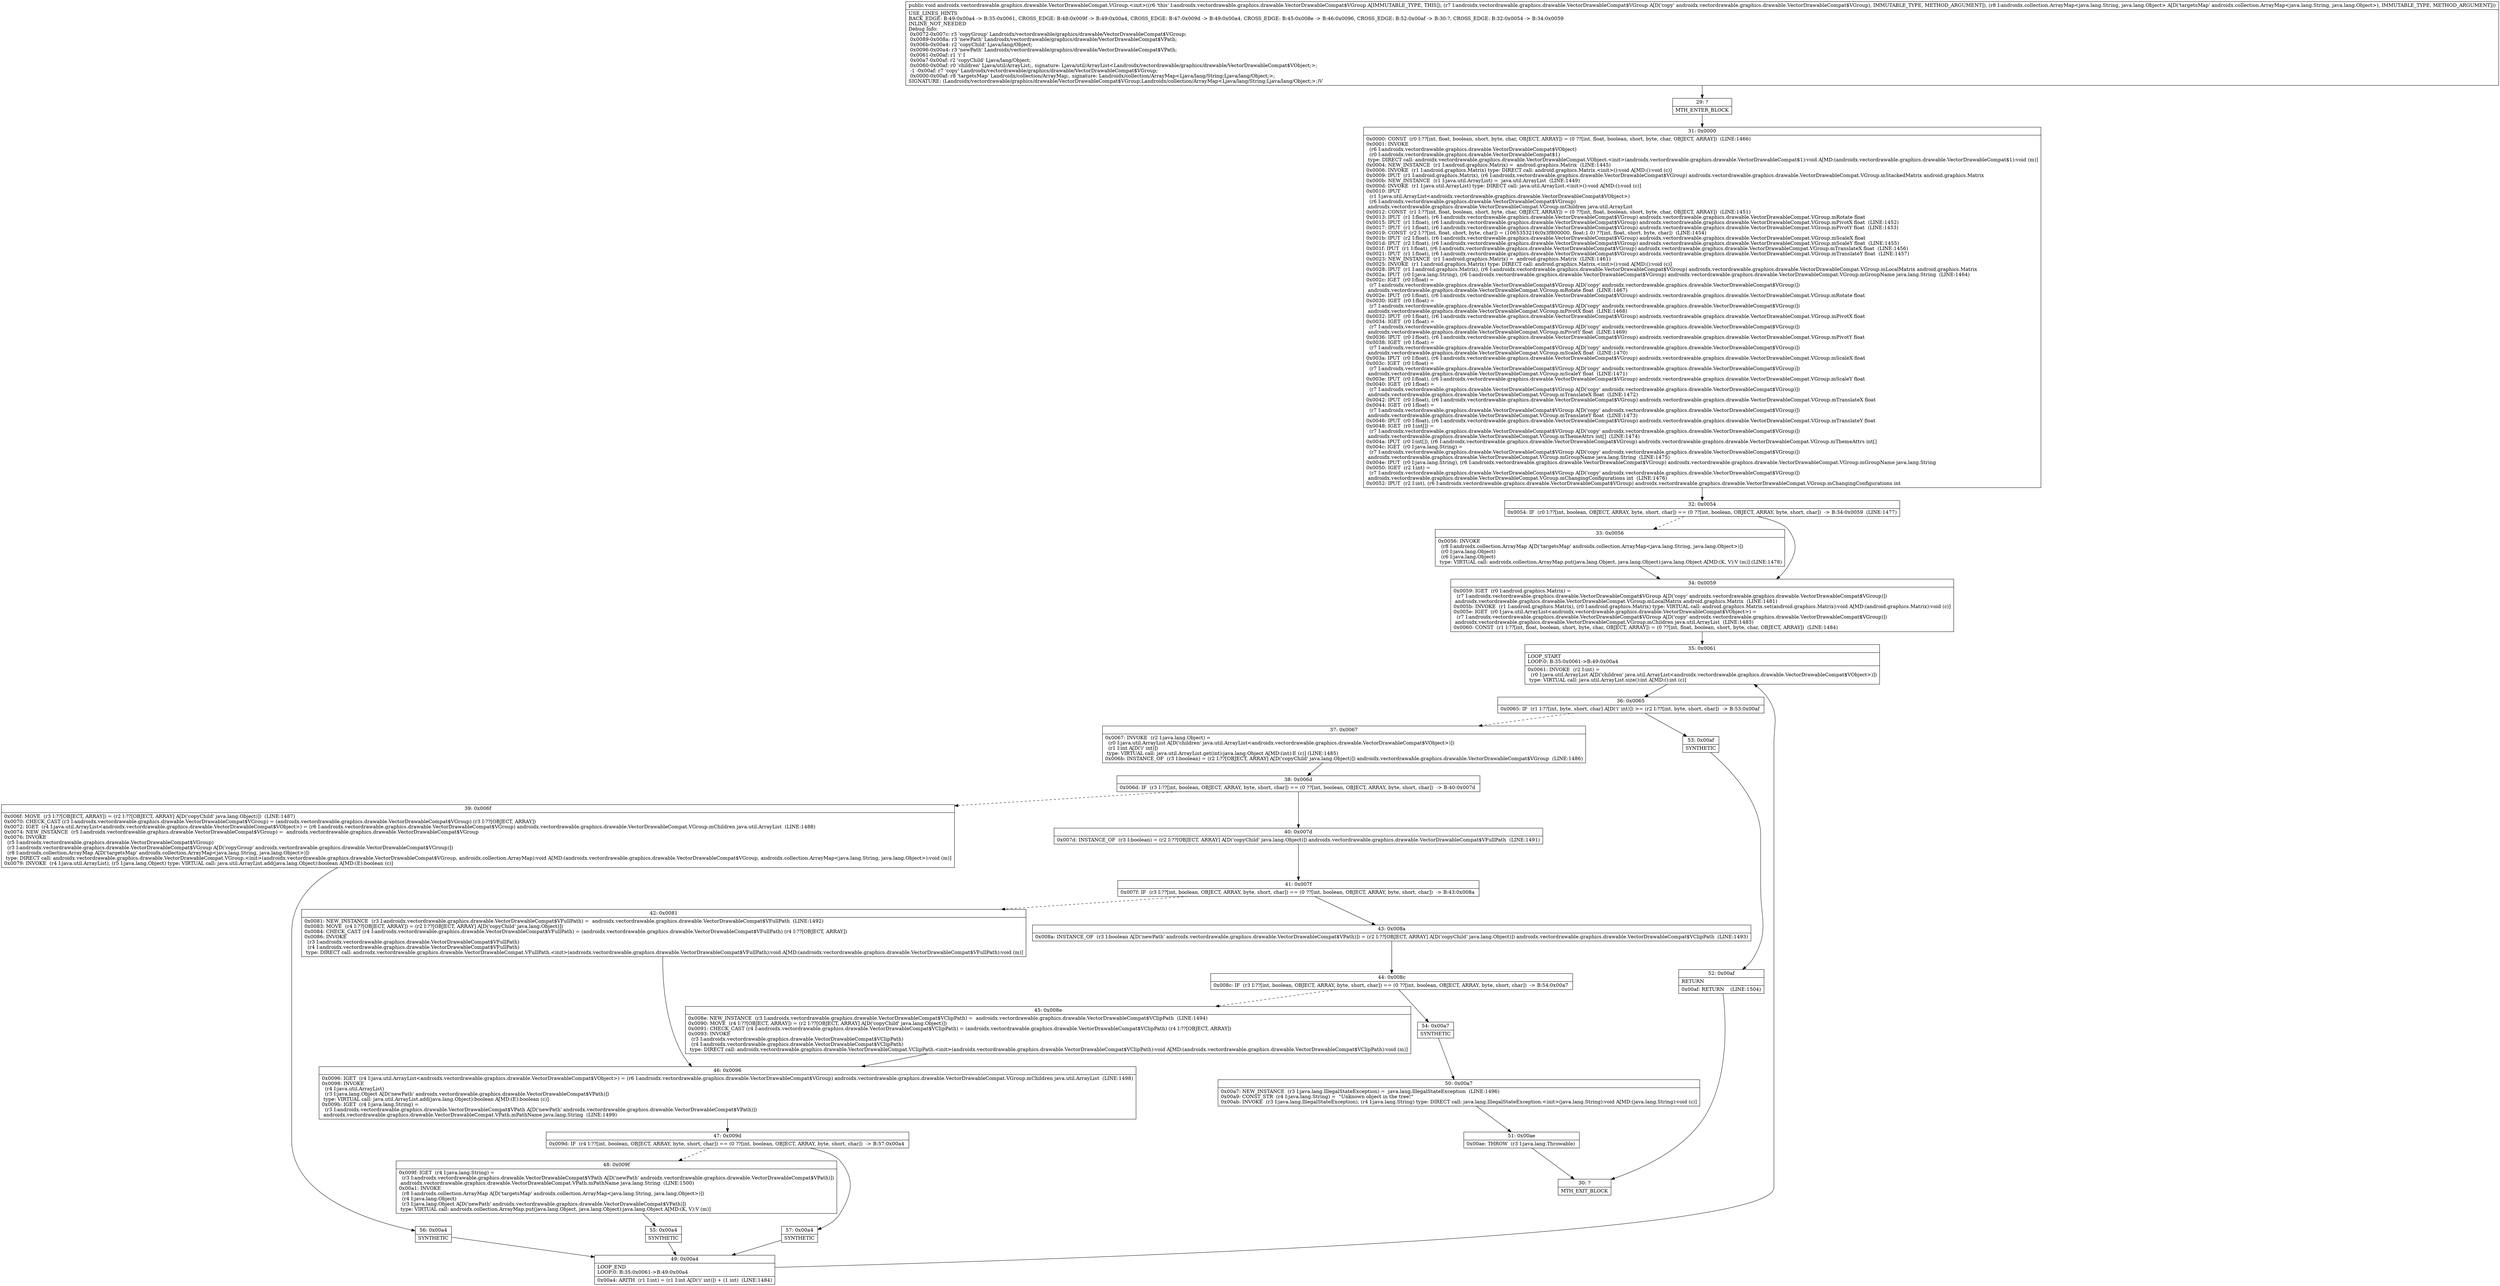 digraph "CFG forandroidx.vectordrawable.graphics.drawable.VectorDrawableCompat.VGroup.\<init\>(Landroidx\/vectordrawable\/graphics\/drawable\/VectorDrawableCompat$VGroup;Landroidx\/collection\/ArrayMap;)V" {
Node_29 [shape=record,label="{29\:\ ?|MTH_ENTER_BLOCK\l}"];
Node_31 [shape=record,label="{31\:\ 0x0000|0x0000: CONST  (r0 I:??[int, float, boolean, short, byte, char, OBJECT, ARRAY]) = (0 ??[int, float, boolean, short, byte, char, OBJECT, ARRAY])  (LINE:1466)\l0x0001: INVOKE  \l  (r6 I:androidx.vectordrawable.graphics.drawable.VectorDrawableCompat$VObject)\l  (r0 I:androidx.vectordrawable.graphics.drawable.VectorDrawableCompat$1)\l type: DIRECT call: androidx.vectordrawable.graphics.drawable.VectorDrawableCompat.VObject.\<init\>(androidx.vectordrawable.graphics.drawable.VectorDrawableCompat$1):void A[MD:(androidx.vectordrawable.graphics.drawable.VectorDrawableCompat$1):void (m)]\l0x0004: NEW_INSTANCE  (r1 I:android.graphics.Matrix) =  android.graphics.Matrix  (LINE:1445)\l0x0006: INVOKE  (r1 I:android.graphics.Matrix) type: DIRECT call: android.graphics.Matrix.\<init\>():void A[MD:():void (c)]\l0x0009: IPUT  (r1 I:android.graphics.Matrix), (r6 I:androidx.vectordrawable.graphics.drawable.VectorDrawableCompat$VGroup) androidx.vectordrawable.graphics.drawable.VectorDrawableCompat.VGroup.mStackedMatrix android.graphics.Matrix \l0x000b: NEW_INSTANCE  (r1 I:java.util.ArrayList) =  java.util.ArrayList  (LINE:1449)\l0x000d: INVOKE  (r1 I:java.util.ArrayList) type: DIRECT call: java.util.ArrayList.\<init\>():void A[MD:():void (c)]\l0x0010: IPUT  \l  (r1 I:java.util.ArrayList\<androidx.vectordrawable.graphics.drawable.VectorDrawableCompat$VObject\>)\l  (r6 I:androidx.vectordrawable.graphics.drawable.VectorDrawableCompat$VGroup)\l androidx.vectordrawable.graphics.drawable.VectorDrawableCompat.VGroup.mChildren java.util.ArrayList \l0x0012: CONST  (r1 I:??[int, float, boolean, short, byte, char, OBJECT, ARRAY]) = (0 ??[int, float, boolean, short, byte, char, OBJECT, ARRAY])  (LINE:1451)\l0x0013: IPUT  (r1 I:float), (r6 I:androidx.vectordrawable.graphics.drawable.VectorDrawableCompat$VGroup) androidx.vectordrawable.graphics.drawable.VectorDrawableCompat.VGroup.mRotate float \l0x0015: IPUT  (r1 I:float), (r6 I:androidx.vectordrawable.graphics.drawable.VectorDrawableCompat$VGroup) androidx.vectordrawable.graphics.drawable.VectorDrawableCompat.VGroup.mPivotX float  (LINE:1452)\l0x0017: IPUT  (r1 I:float), (r6 I:androidx.vectordrawable.graphics.drawable.VectorDrawableCompat$VGroup) androidx.vectordrawable.graphics.drawable.VectorDrawableCompat.VGroup.mPivotY float  (LINE:1453)\l0x0019: CONST  (r2 I:??[int, float, short, byte, char]) = (1065353216(0x3f800000, float:1.0) ??[int, float, short, byte, char])  (LINE:1454)\l0x001b: IPUT  (r2 I:float), (r6 I:androidx.vectordrawable.graphics.drawable.VectorDrawableCompat$VGroup) androidx.vectordrawable.graphics.drawable.VectorDrawableCompat.VGroup.mScaleX float \l0x001d: IPUT  (r2 I:float), (r6 I:androidx.vectordrawable.graphics.drawable.VectorDrawableCompat$VGroup) androidx.vectordrawable.graphics.drawable.VectorDrawableCompat.VGroup.mScaleY float  (LINE:1455)\l0x001f: IPUT  (r1 I:float), (r6 I:androidx.vectordrawable.graphics.drawable.VectorDrawableCompat$VGroup) androidx.vectordrawable.graphics.drawable.VectorDrawableCompat.VGroup.mTranslateX float  (LINE:1456)\l0x0021: IPUT  (r1 I:float), (r6 I:androidx.vectordrawable.graphics.drawable.VectorDrawableCompat$VGroup) androidx.vectordrawable.graphics.drawable.VectorDrawableCompat.VGroup.mTranslateY float  (LINE:1457)\l0x0023: NEW_INSTANCE  (r1 I:android.graphics.Matrix) =  android.graphics.Matrix  (LINE:1461)\l0x0025: INVOKE  (r1 I:android.graphics.Matrix) type: DIRECT call: android.graphics.Matrix.\<init\>():void A[MD:():void (c)]\l0x0028: IPUT  (r1 I:android.graphics.Matrix), (r6 I:androidx.vectordrawable.graphics.drawable.VectorDrawableCompat$VGroup) androidx.vectordrawable.graphics.drawable.VectorDrawableCompat.VGroup.mLocalMatrix android.graphics.Matrix \l0x002a: IPUT  (r0 I:java.lang.String), (r6 I:androidx.vectordrawable.graphics.drawable.VectorDrawableCompat$VGroup) androidx.vectordrawable.graphics.drawable.VectorDrawableCompat.VGroup.mGroupName java.lang.String  (LINE:1464)\l0x002c: IGET  (r0 I:float) = \l  (r7 I:androidx.vectordrawable.graphics.drawable.VectorDrawableCompat$VGroup A[D('copy' androidx.vectordrawable.graphics.drawable.VectorDrawableCompat$VGroup)])\l androidx.vectordrawable.graphics.drawable.VectorDrawableCompat.VGroup.mRotate float  (LINE:1467)\l0x002e: IPUT  (r0 I:float), (r6 I:androidx.vectordrawable.graphics.drawable.VectorDrawableCompat$VGroup) androidx.vectordrawable.graphics.drawable.VectorDrawableCompat.VGroup.mRotate float \l0x0030: IGET  (r0 I:float) = \l  (r7 I:androidx.vectordrawable.graphics.drawable.VectorDrawableCompat$VGroup A[D('copy' androidx.vectordrawable.graphics.drawable.VectorDrawableCompat$VGroup)])\l androidx.vectordrawable.graphics.drawable.VectorDrawableCompat.VGroup.mPivotX float  (LINE:1468)\l0x0032: IPUT  (r0 I:float), (r6 I:androidx.vectordrawable.graphics.drawable.VectorDrawableCompat$VGroup) androidx.vectordrawable.graphics.drawable.VectorDrawableCompat.VGroup.mPivotX float \l0x0034: IGET  (r0 I:float) = \l  (r7 I:androidx.vectordrawable.graphics.drawable.VectorDrawableCompat$VGroup A[D('copy' androidx.vectordrawable.graphics.drawable.VectorDrawableCompat$VGroup)])\l androidx.vectordrawable.graphics.drawable.VectorDrawableCompat.VGroup.mPivotY float  (LINE:1469)\l0x0036: IPUT  (r0 I:float), (r6 I:androidx.vectordrawable.graphics.drawable.VectorDrawableCompat$VGroup) androidx.vectordrawable.graphics.drawable.VectorDrawableCompat.VGroup.mPivotY float \l0x0038: IGET  (r0 I:float) = \l  (r7 I:androidx.vectordrawable.graphics.drawable.VectorDrawableCompat$VGroup A[D('copy' androidx.vectordrawable.graphics.drawable.VectorDrawableCompat$VGroup)])\l androidx.vectordrawable.graphics.drawable.VectorDrawableCompat.VGroup.mScaleX float  (LINE:1470)\l0x003a: IPUT  (r0 I:float), (r6 I:androidx.vectordrawable.graphics.drawable.VectorDrawableCompat$VGroup) androidx.vectordrawable.graphics.drawable.VectorDrawableCompat.VGroup.mScaleX float \l0x003c: IGET  (r0 I:float) = \l  (r7 I:androidx.vectordrawable.graphics.drawable.VectorDrawableCompat$VGroup A[D('copy' androidx.vectordrawable.graphics.drawable.VectorDrawableCompat$VGroup)])\l androidx.vectordrawable.graphics.drawable.VectorDrawableCompat.VGroup.mScaleY float  (LINE:1471)\l0x003e: IPUT  (r0 I:float), (r6 I:androidx.vectordrawable.graphics.drawable.VectorDrawableCompat$VGroup) androidx.vectordrawable.graphics.drawable.VectorDrawableCompat.VGroup.mScaleY float \l0x0040: IGET  (r0 I:float) = \l  (r7 I:androidx.vectordrawable.graphics.drawable.VectorDrawableCompat$VGroup A[D('copy' androidx.vectordrawable.graphics.drawable.VectorDrawableCompat$VGroup)])\l androidx.vectordrawable.graphics.drawable.VectorDrawableCompat.VGroup.mTranslateX float  (LINE:1472)\l0x0042: IPUT  (r0 I:float), (r6 I:androidx.vectordrawable.graphics.drawable.VectorDrawableCompat$VGroup) androidx.vectordrawable.graphics.drawable.VectorDrawableCompat.VGroup.mTranslateX float \l0x0044: IGET  (r0 I:float) = \l  (r7 I:androidx.vectordrawable.graphics.drawable.VectorDrawableCompat$VGroup A[D('copy' androidx.vectordrawable.graphics.drawable.VectorDrawableCompat$VGroup)])\l androidx.vectordrawable.graphics.drawable.VectorDrawableCompat.VGroup.mTranslateY float  (LINE:1473)\l0x0046: IPUT  (r0 I:float), (r6 I:androidx.vectordrawable.graphics.drawable.VectorDrawableCompat$VGroup) androidx.vectordrawable.graphics.drawable.VectorDrawableCompat.VGroup.mTranslateY float \l0x0048: IGET  (r0 I:int[]) = \l  (r7 I:androidx.vectordrawable.graphics.drawable.VectorDrawableCompat$VGroup A[D('copy' androidx.vectordrawable.graphics.drawable.VectorDrawableCompat$VGroup)])\l androidx.vectordrawable.graphics.drawable.VectorDrawableCompat.VGroup.mThemeAttrs int[]  (LINE:1474)\l0x004a: IPUT  (r0 I:int[]), (r6 I:androidx.vectordrawable.graphics.drawable.VectorDrawableCompat$VGroup) androidx.vectordrawable.graphics.drawable.VectorDrawableCompat.VGroup.mThemeAttrs int[] \l0x004c: IGET  (r0 I:java.lang.String) = \l  (r7 I:androidx.vectordrawable.graphics.drawable.VectorDrawableCompat$VGroup A[D('copy' androidx.vectordrawable.graphics.drawable.VectorDrawableCompat$VGroup)])\l androidx.vectordrawable.graphics.drawable.VectorDrawableCompat.VGroup.mGroupName java.lang.String  (LINE:1475)\l0x004e: IPUT  (r0 I:java.lang.String), (r6 I:androidx.vectordrawable.graphics.drawable.VectorDrawableCompat$VGroup) androidx.vectordrawable.graphics.drawable.VectorDrawableCompat.VGroup.mGroupName java.lang.String \l0x0050: IGET  (r2 I:int) = \l  (r7 I:androidx.vectordrawable.graphics.drawable.VectorDrawableCompat$VGroup A[D('copy' androidx.vectordrawable.graphics.drawable.VectorDrawableCompat$VGroup)])\l androidx.vectordrawable.graphics.drawable.VectorDrawableCompat.VGroup.mChangingConfigurations int  (LINE:1476)\l0x0052: IPUT  (r2 I:int), (r6 I:androidx.vectordrawable.graphics.drawable.VectorDrawableCompat$VGroup) androidx.vectordrawable.graphics.drawable.VectorDrawableCompat.VGroup.mChangingConfigurations int \l}"];
Node_32 [shape=record,label="{32\:\ 0x0054|0x0054: IF  (r0 I:??[int, boolean, OBJECT, ARRAY, byte, short, char]) == (0 ??[int, boolean, OBJECT, ARRAY, byte, short, char])  \-\> B:34:0x0059  (LINE:1477)\l}"];
Node_33 [shape=record,label="{33\:\ 0x0056|0x0056: INVOKE  \l  (r8 I:androidx.collection.ArrayMap A[D('targetsMap' androidx.collection.ArrayMap\<java.lang.String, java.lang.Object\>)])\l  (r0 I:java.lang.Object)\l  (r6 I:java.lang.Object)\l type: VIRTUAL call: androidx.collection.ArrayMap.put(java.lang.Object, java.lang.Object):java.lang.Object A[MD:(K, V):V (m)] (LINE:1478)\l}"];
Node_34 [shape=record,label="{34\:\ 0x0059|0x0059: IGET  (r0 I:android.graphics.Matrix) = \l  (r7 I:androidx.vectordrawable.graphics.drawable.VectorDrawableCompat$VGroup A[D('copy' androidx.vectordrawable.graphics.drawable.VectorDrawableCompat$VGroup)])\l androidx.vectordrawable.graphics.drawable.VectorDrawableCompat.VGroup.mLocalMatrix android.graphics.Matrix  (LINE:1481)\l0x005b: INVOKE  (r1 I:android.graphics.Matrix), (r0 I:android.graphics.Matrix) type: VIRTUAL call: android.graphics.Matrix.set(android.graphics.Matrix):void A[MD:(android.graphics.Matrix):void (c)]\l0x005e: IGET  (r0 I:java.util.ArrayList\<androidx.vectordrawable.graphics.drawable.VectorDrawableCompat$VObject\>) = \l  (r7 I:androidx.vectordrawable.graphics.drawable.VectorDrawableCompat$VGroup A[D('copy' androidx.vectordrawable.graphics.drawable.VectorDrawableCompat$VGroup)])\l androidx.vectordrawable.graphics.drawable.VectorDrawableCompat.VGroup.mChildren java.util.ArrayList  (LINE:1483)\l0x0060: CONST  (r1 I:??[int, float, boolean, short, byte, char, OBJECT, ARRAY]) = (0 ??[int, float, boolean, short, byte, char, OBJECT, ARRAY])  (LINE:1484)\l}"];
Node_35 [shape=record,label="{35\:\ 0x0061|LOOP_START\lLOOP:0: B:35:0x0061\-\>B:49:0x00a4\l|0x0061: INVOKE  (r2 I:int) = \l  (r0 I:java.util.ArrayList A[D('children' java.util.ArrayList\<androidx.vectordrawable.graphics.drawable.VectorDrawableCompat$VObject\>)])\l type: VIRTUAL call: java.util.ArrayList.size():int A[MD:():int (c)]\l}"];
Node_36 [shape=record,label="{36\:\ 0x0065|0x0065: IF  (r1 I:??[int, byte, short, char] A[D('i' int)]) \>= (r2 I:??[int, byte, short, char])  \-\> B:53:0x00af \l}"];
Node_37 [shape=record,label="{37\:\ 0x0067|0x0067: INVOKE  (r2 I:java.lang.Object) = \l  (r0 I:java.util.ArrayList A[D('children' java.util.ArrayList\<androidx.vectordrawable.graphics.drawable.VectorDrawableCompat$VObject\>)])\l  (r1 I:int A[D('i' int)])\l type: VIRTUAL call: java.util.ArrayList.get(int):java.lang.Object A[MD:(int):E (c)] (LINE:1485)\l0x006b: INSTANCE_OF  (r3 I:boolean) = (r2 I:??[OBJECT, ARRAY] A[D('copyChild' java.lang.Object)]) androidx.vectordrawable.graphics.drawable.VectorDrawableCompat$VGroup  (LINE:1486)\l}"];
Node_38 [shape=record,label="{38\:\ 0x006d|0x006d: IF  (r3 I:??[int, boolean, OBJECT, ARRAY, byte, short, char]) == (0 ??[int, boolean, OBJECT, ARRAY, byte, short, char])  \-\> B:40:0x007d \l}"];
Node_39 [shape=record,label="{39\:\ 0x006f|0x006f: MOVE  (r3 I:??[OBJECT, ARRAY]) = (r2 I:??[OBJECT, ARRAY] A[D('copyChild' java.lang.Object)])  (LINE:1487)\l0x0070: CHECK_CAST (r3 I:androidx.vectordrawable.graphics.drawable.VectorDrawableCompat$VGroup) = (androidx.vectordrawable.graphics.drawable.VectorDrawableCompat$VGroup) (r3 I:??[OBJECT, ARRAY]) \l0x0072: IGET  (r4 I:java.util.ArrayList\<androidx.vectordrawable.graphics.drawable.VectorDrawableCompat$VObject\>) = (r6 I:androidx.vectordrawable.graphics.drawable.VectorDrawableCompat$VGroup) androidx.vectordrawable.graphics.drawable.VectorDrawableCompat.VGroup.mChildren java.util.ArrayList  (LINE:1488)\l0x0074: NEW_INSTANCE  (r5 I:androidx.vectordrawable.graphics.drawable.VectorDrawableCompat$VGroup) =  androidx.vectordrawable.graphics.drawable.VectorDrawableCompat$VGroup \l0x0076: INVOKE  \l  (r5 I:androidx.vectordrawable.graphics.drawable.VectorDrawableCompat$VGroup)\l  (r3 I:androidx.vectordrawable.graphics.drawable.VectorDrawableCompat$VGroup A[D('copyGroup' androidx.vectordrawable.graphics.drawable.VectorDrawableCompat$VGroup)])\l  (r8 I:androidx.collection.ArrayMap A[D('targetsMap' androidx.collection.ArrayMap\<java.lang.String, java.lang.Object\>)])\l type: DIRECT call: androidx.vectordrawable.graphics.drawable.VectorDrawableCompat.VGroup.\<init\>(androidx.vectordrawable.graphics.drawable.VectorDrawableCompat$VGroup, androidx.collection.ArrayMap):void A[MD:(androidx.vectordrawable.graphics.drawable.VectorDrawableCompat$VGroup, androidx.collection.ArrayMap\<java.lang.String, java.lang.Object\>):void (m)]\l0x0079: INVOKE  (r4 I:java.util.ArrayList), (r5 I:java.lang.Object) type: VIRTUAL call: java.util.ArrayList.add(java.lang.Object):boolean A[MD:(E):boolean (c)]\l}"];
Node_56 [shape=record,label="{56\:\ 0x00a4|SYNTHETIC\l}"];
Node_49 [shape=record,label="{49\:\ 0x00a4|LOOP_END\lLOOP:0: B:35:0x0061\-\>B:49:0x00a4\l|0x00a4: ARITH  (r1 I:int) = (r1 I:int A[D('i' int)]) + (1 int)  (LINE:1484)\l}"];
Node_40 [shape=record,label="{40\:\ 0x007d|0x007d: INSTANCE_OF  (r3 I:boolean) = (r2 I:??[OBJECT, ARRAY] A[D('copyChild' java.lang.Object)]) androidx.vectordrawable.graphics.drawable.VectorDrawableCompat$VFullPath  (LINE:1491)\l}"];
Node_41 [shape=record,label="{41\:\ 0x007f|0x007f: IF  (r3 I:??[int, boolean, OBJECT, ARRAY, byte, short, char]) == (0 ??[int, boolean, OBJECT, ARRAY, byte, short, char])  \-\> B:43:0x008a \l}"];
Node_42 [shape=record,label="{42\:\ 0x0081|0x0081: NEW_INSTANCE  (r3 I:androidx.vectordrawable.graphics.drawable.VectorDrawableCompat$VFullPath) =  androidx.vectordrawable.graphics.drawable.VectorDrawableCompat$VFullPath  (LINE:1492)\l0x0083: MOVE  (r4 I:??[OBJECT, ARRAY]) = (r2 I:??[OBJECT, ARRAY] A[D('copyChild' java.lang.Object)]) \l0x0084: CHECK_CAST (r4 I:androidx.vectordrawable.graphics.drawable.VectorDrawableCompat$VFullPath) = (androidx.vectordrawable.graphics.drawable.VectorDrawableCompat$VFullPath) (r4 I:??[OBJECT, ARRAY]) \l0x0086: INVOKE  \l  (r3 I:androidx.vectordrawable.graphics.drawable.VectorDrawableCompat$VFullPath)\l  (r4 I:androidx.vectordrawable.graphics.drawable.VectorDrawableCompat$VFullPath)\l type: DIRECT call: androidx.vectordrawable.graphics.drawable.VectorDrawableCompat.VFullPath.\<init\>(androidx.vectordrawable.graphics.drawable.VectorDrawableCompat$VFullPath):void A[MD:(androidx.vectordrawable.graphics.drawable.VectorDrawableCompat$VFullPath):void (m)]\l}"];
Node_46 [shape=record,label="{46\:\ 0x0096|0x0096: IGET  (r4 I:java.util.ArrayList\<androidx.vectordrawable.graphics.drawable.VectorDrawableCompat$VObject\>) = (r6 I:androidx.vectordrawable.graphics.drawable.VectorDrawableCompat$VGroup) androidx.vectordrawable.graphics.drawable.VectorDrawableCompat.VGroup.mChildren java.util.ArrayList  (LINE:1498)\l0x0098: INVOKE  \l  (r4 I:java.util.ArrayList)\l  (r3 I:java.lang.Object A[D('newPath' androidx.vectordrawable.graphics.drawable.VectorDrawableCompat$VPath)])\l type: VIRTUAL call: java.util.ArrayList.add(java.lang.Object):boolean A[MD:(E):boolean (c)]\l0x009b: IGET  (r4 I:java.lang.String) = \l  (r3 I:androidx.vectordrawable.graphics.drawable.VectorDrawableCompat$VPath A[D('newPath' androidx.vectordrawable.graphics.drawable.VectorDrawableCompat$VPath)])\l androidx.vectordrawable.graphics.drawable.VectorDrawableCompat.VPath.mPathName java.lang.String  (LINE:1499)\l}"];
Node_47 [shape=record,label="{47\:\ 0x009d|0x009d: IF  (r4 I:??[int, boolean, OBJECT, ARRAY, byte, short, char]) == (0 ??[int, boolean, OBJECT, ARRAY, byte, short, char])  \-\> B:57:0x00a4 \l}"];
Node_48 [shape=record,label="{48\:\ 0x009f|0x009f: IGET  (r4 I:java.lang.String) = \l  (r3 I:androidx.vectordrawable.graphics.drawable.VectorDrawableCompat$VPath A[D('newPath' androidx.vectordrawable.graphics.drawable.VectorDrawableCompat$VPath)])\l androidx.vectordrawable.graphics.drawable.VectorDrawableCompat.VPath.mPathName java.lang.String  (LINE:1500)\l0x00a1: INVOKE  \l  (r8 I:androidx.collection.ArrayMap A[D('targetsMap' androidx.collection.ArrayMap\<java.lang.String, java.lang.Object\>)])\l  (r4 I:java.lang.Object)\l  (r3 I:java.lang.Object A[D('newPath' androidx.vectordrawable.graphics.drawable.VectorDrawableCompat$VPath)])\l type: VIRTUAL call: androidx.collection.ArrayMap.put(java.lang.Object, java.lang.Object):java.lang.Object A[MD:(K, V):V (m)]\l}"];
Node_55 [shape=record,label="{55\:\ 0x00a4|SYNTHETIC\l}"];
Node_57 [shape=record,label="{57\:\ 0x00a4|SYNTHETIC\l}"];
Node_43 [shape=record,label="{43\:\ 0x008a|0x008a: INSTANCE_OF  (r3 I:boolean A[D('newPath' androidx.vectordrawable.graphics.drawable.VectorDrawableCompat$VPath)]) = (r2 I:??[OBJECT, ARRAY] A[D('copyChild' java.lang.Object)]) androidx.vectordrawable.graphics.drawable.VectorDrawableCompat$VClipPath  (LINE:1493)\l}"];
Node_44 [shape=record,label="{44\:\ 0x008c|0x008c: IF  (r3 I:??[int, boolean, OBJECT, ARRAY, byte, short, char]) == (0 ??[int, boolean, OBJECT, ARRAY, byte, short, char])  \-\> B:54:0x00a7 \l}"];
Node_45 [shape=record,label="{45\:\ 0x008e|0x008e: NEW_INSTANCE  (r3 I:androidx.vectordrawable.graphics.drawable.VectorDrawableCompat$VClipPath) =  androidx.vectordrawable.graphics.drawable.VectorDrawableCompat$VClipPath  (LINE:1494)\l0x0090: MOVE  (r4 I:??[OBJECT, ARRAY]) = (r2 I:??[OBJECT, ARRAY] A[D('copyChild' java.lang.Object)]) \l0x0091: CHECK_CAST (r4 I:androidx.vectordrawable.graphics.drawable.VectorDrawableCompat$VClipPath) = (androidx.vectordrawable.graphics.drawable.VectorDrawableCompat$VClipPath) (r4 I:??[OBJECT, ARRAY]) \l0x0093: INVOKE  \l  (r3 I:androidx.vectordrawable.graphics.drawable.VectorDrawableCompat$VClipPath)\l  (r4 I:androidx.vectordrawable.graphics.drawable.VectorDrawableCompat$VClipPath)\l type: DIRECT call: androidx.vectordrawable.graphics.drawable.VectorDrawableCompat.VClipPath.\<init\>(androidx.vectordrawable.graphics.drawable.VectorDrawableCompat$VClipPath):void A[MD:(androidx.vectordrawable.graphics.drawable.VectorDrawableCompat$VClipPath):void (m)]\l}"];
Node_54 [shape=record,label="{54\:\ 0x00a7|SYNTHETIC\l}"];
Node_50 [shape=record,label="{50\:\ 0x00a7|0x00a7: NEW_INSTANCE  (r3 I:java.lang.IllegalStateException) =  java.lang.IllegalStateException  (LINE:1496)\l0x00a9: CONST_STR  (r4 I:java.lang.String) =  \"Unknown object in the tree!\" \l0x00ab: INVOKE  (r3 I:java.lang.IllegalStateException), (r4 I:java.lang.String) type: DIRECT call: java.lang.IllegalStateException.\<init\>(java.lang.String):void A[MD:(java.lang.String):void (c)]\l}"];
Node_51 [shape=record,label="{51\:\ 0x00ae|0x00ae: THROW  (r3 I:java.lang.Throwable) \l}"];
Node_30 [shape=record,label="{30\:\ ?|MTH_EXIT_BLOCK\l}"];
Node_53 [shape=record,label="{53\:\ 0x00af|SYNTHETIC\l}"];
Node_52 [shape=record,label="{52\:\ 0x00af|RETURN\l|0x00af: RETURN    (LINE:1504)\l}"];
MethodNode[shape=record,label="{public void androidx.vectordrawable.graphics.drawable.VectorDrawableCompat.VGroup.\<init\>((r6 'this' I:androidx.vectordrawable.graphics.drawable.VectorDrawableCompat$VGroup A[IMMUTABLE_TYPE, THIS]), (r7 I:androidx.vectordrawable.graphics.drawable.VectorDrawableCompat$VGroup A[D('copy' androidx.vectordrawable.graphics.drawable.VectorDrawableCompat$VGroup), IMMUTABLE_TYPE, METHOD_ARGUMENT]), (r8 I:androidx.collection.ArrayMap\<java.lang.String, java.lang.Object\> A[D('targetsMap' androidx.collection.ArrayMap\<java.lang.String, java.lang.Object\>), IMMUTABLE_TYPE, METHOD_ARGUMENT]))  | USE_LINES_HINTS\lBACK_EDGE: B:49:0x00a4 \-\> B:35:0x0061, CROSS_EDGE: B:48:0x009f \-\> B:49:0x00a4, CROSS_EDGE: B:47:0x009d \-\> B:49:0x00a4, CROSS_EDGE: B:45:0x008e \-\> B:46:0x0096, CROSS_EDGE: B:52:0x00af \-\> B:30:?, CROSS_EDGE: B:32:0x0054 \-\> B:34:0x0059\lINLINE_NOT_NEEDED\lDebug Info:\l  0x0072\-0x007c: r3 'copyGroup' Landroidx\/vectordrawable\/graphics\/drawable\/VectorDrawableCompat$VGroup;\l  0x0089\-0x008a: r3 'newPath' Landroidx\/vectordrawable\/graphics\/drawable\/VectorDrawableCompat$VPath;\l  0x006b\-0x00a4: r2 'copyChild' Ljava\/lang\/Object;\l  0x0096\-0x00a4: r3 'newPath' Landroidx\/vectordrawable\/graphics\/drawable\/VectorDrawableCompat$VPath;\l  0x0061\-0x00af: r1 'i' I\l  0x00a7\-0x00af: r2 'copyChild' Ljava\/lang\/Object;\l  0x0060\-0x00af: r0 'children' Ljava\/util\/ArrayList;, signature: Ljava\/util\/ArrayList\<Landroidx\/vectordrawable\/graphics\/drawable\/VectorDrawableCompat$VObject;\>;\l  \-1 \-0x00af: r7 'copy' Landroidx\/vectordrawable\/graphics\/drawable\/VectorDrawableCompat$VGroup;\l  0x0000\-0x00af: r8 'targetsMap' Landroidx\/collection\/ArrayMap;, signature: Landroidx\/collection\/ArrayMap\<Ljava\/lang\/String;Ljava\/lang\/Object;\>;\lSIGNATURE: (Landroidx\/vectordrawable\/graphics\/drawable\/VectorDrawableCompat$VGroup;Landroidx\/collection\/ArrayMap\<Ljava\/lang\/String;Ljava\/lang\/Object;\>;)V\l}"];
MethodNode -> Node_29;Node_29 -> Node_31;
Node_31 -> Node_32;
Node_32 -> Node_33[style=dashed];
Node_32 -> Node_34;
Node_33 -> Node_34;
Node_34 -> Node_35;
Node_35 -> Node_36;
Node_36 -> Node_37[style=dashed];
Node_36 -> Node_53;
Node_37 -> Node_38;
Node_38 -> Node_39[style=dashed];
Node_38 -> Node_40;
Node_39 -> Node_56;
Node_56 -> Node_49;
Node_49 -> Node_35;
Node_40 -> Node_41;
Node_41 -> Node_42[style=dashed];
Node_41 -> Node_43;
Node_42 -> Node_46;
Node_46 -> Node_47;
Node_47 -> Node_48[style=dashed];
Node_47 -> Node_57;
Node_48 -> Node_55;
Node_55 -> Node_49;
Node_57 -> Node_49;
Node_43 -> Node_44;
Node_44 -> Node_45[style=dashed];
Node_44 -> Node_54;
Node_45 -> Node_46;
Node_54 -> Node_50;
Node_50 -> Node_51;
Node_51 -> Node_30;
Node_53 -> Node_52;
Node_52 -> Node_30;
}

